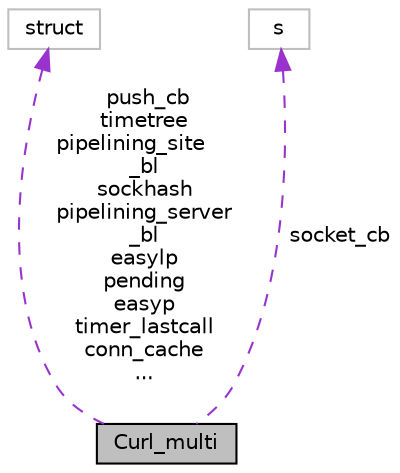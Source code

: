 digraph "Curl_multi"
{
  edge [fontname="Helvetica",fontsize="10",labelfontname="Helvetica",labelfontsize="10"];
  node [fontname="Helvetica",fontsize="10",shape=record];
  Node1 [label="Curl_multi",height=0.2,width=0.4,color="black", fillcolor="grey75", style="filled", fontcolor="black"];
  Node2 -> Node1 [dir="back",color="darkorchid3",fontsize="10",style="dashed",label=" push_cb\ntimetree\npipelining_site\l_bl\nsockhash\npipelining_server\l_bl\neasylp\npending\neasyp\ntimer_lastcall\nconn_cache\n..." ,fontname="Helvetica"];
  Node2 [label="struct",height=0.2,width=0.4,color="grey75", fillcolor="white", style="filled"];
  Node3 -> Node1 [dir="back",color="darkorchid3",fontsize="10",style="dashed",label=" socket_cb" ,fontname="Helvetica"];
  Node3 [label="s",height=0.2,width=0.4,color="grey75", fillcolor="white", style="filled"];
}
